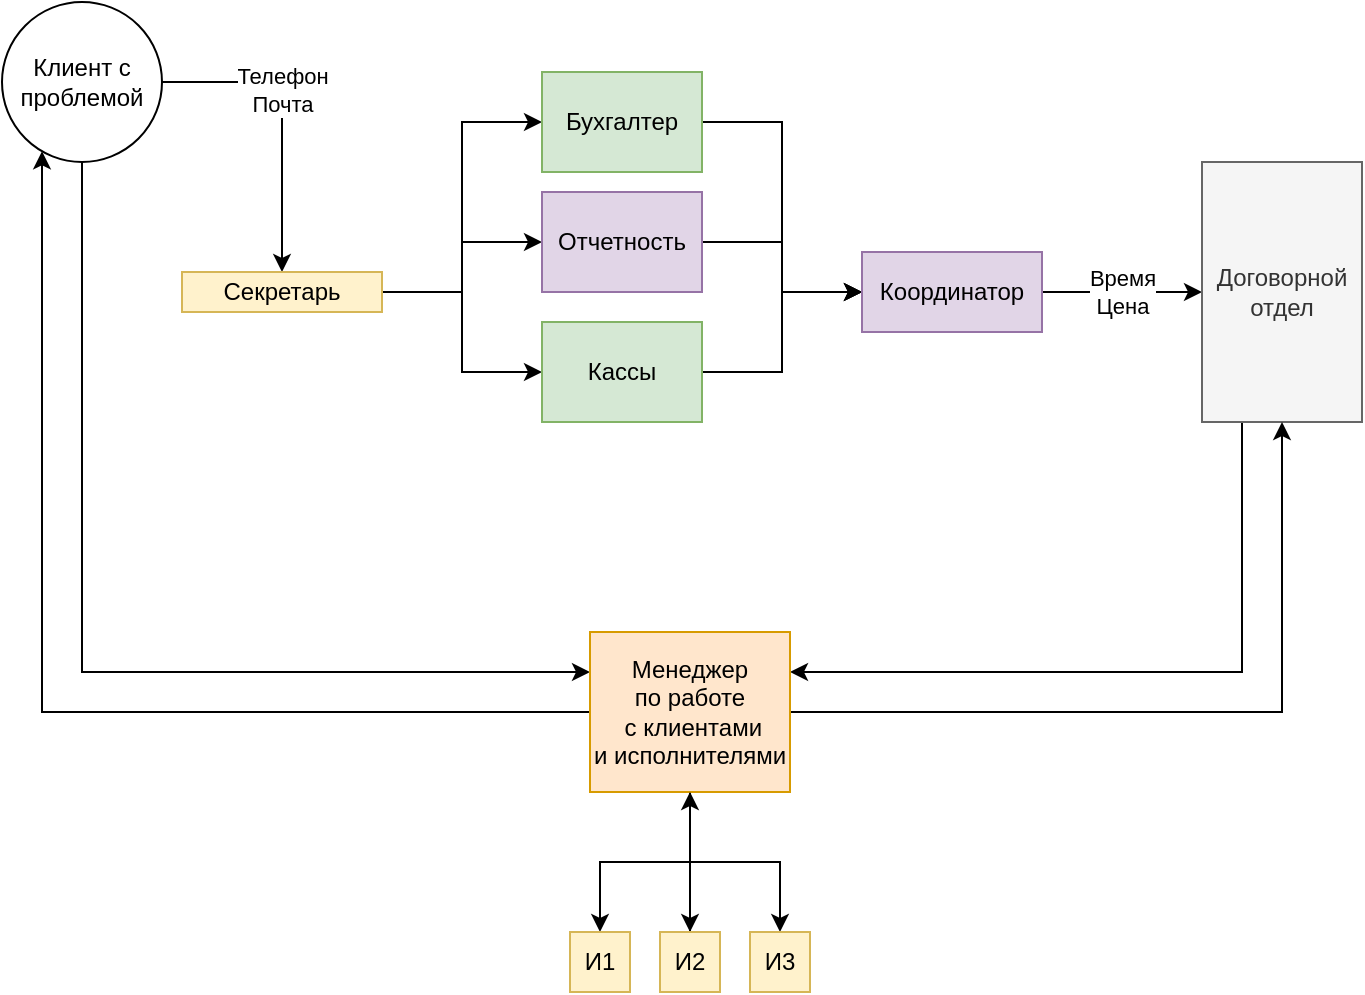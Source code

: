 <mxfile version="13.7.9" type="device"><diagram id="eOhMnvOcy01ZCLRW2xiJ" name="Page-1"><mxGraphModel dx="946" dy="703" grid="1" gridSize="10" guides="1" tooltips="1" connect="1" arrows="1" fold="1" page="1" pageScale="1" pageWidth="827" pageHeight="1169" math="0" shadow="0"><root><mxCell id="0"/><mxCell id="1" parent="0"/><mxCell id="x-leWIJpGAGxJJr68aBR-3" style="edgeStyle=orthogonalEdgeStyle;rounded=0;orthogonalLoop=1;jettySize=auto;html=1;entryX=0.5;entryY=0;entryDx=0;entryDy=0;" parent="1" source="x-leWIJpGAGxJJr68aBR-1" target="x-leWIJpGAGxJJr68aBR-2" edge="1"><mxGeometry relative="1" as="geometry"><Array as="points"><mxPoint x="210" y="135"/><mxPoint x="210" y="135"/></Array></mxGeometry></mxCell><mxCell id="x-leWIJpGAGxJJr68aBR-4" value="Телефон&lt;br&gt;Почта" style="edgeLabel;html=1;align=center;verticalAlign=middle;resizable=0;points=[];" parent="x-leWIJpGAGxJJr68aBR-3" vertex="1" connectable="0"><mxGeometry x="-0.22" y="3" relative="1" as="geometry"><mxPoint x="-3" y="3" as="offset"/></mxGeometry></mxCell><mxCell id="x-leWIJpGAGxJJr68aBR-22" style="edgeStyle=orthogonalEdgeStyle;rounded=0;orthogonalLoop=1;jettySize=auto;html=1;entryX=0;entryY=0.25;entryDx=0;entryDy=0;exitX=1;exitY=1;exitDx=0;exitDy=0;" parent="1" source="x-leWIJpGAGxJJr68aBR-1" target="x-leWIJpGAGxJJr68aBR-21" edge="1"><mxGeometry relative="1" as="geometry"><Array as="points"><mxPoint x="110" y="118"/><mxPoint x="110" y="385"/></Array></mxGeometry></mxCell><mxCell id="x-leWIJpGAGxJJr68aBR-1" value="Клиент с проблемой" style="ellipse;whiteSpace=wrap;html=1;aspect=fixed;" parent="1" vertex="1"><mxGeometry x="70" y="50" width="80" height="80" as="geometry"/></mxCell><mxCell id="x-leWIJpGAGxJJr68aBR-9" style="edgeStyle=orthogonalEdgeStyle;rounded=0;orthogonalLoop=1;jettySize=auto;html=1;entryX=0;entryY=0.5;entryDx=0;entryDy=0;" parent="1" source="x-leWIJpGAGxJJr68aBR-2" target="x-leWIJpGAGxJJr68aBR-5" edge="1"><mxGeometry relative="1" as="geometry"/></mxCell><mxCell id="x-leWIJpGAGxJJr68aBR-10" style="edgeStyle=orthogonalEdgeStyle;rounded=0;orthogonalLoop=1;jettySize=auto;html=1;entryX=0;entryY=0.5;entryDx=0;entryDy=0;" parent="1" source="x-leWIJpGAGxJJr68aBR-2" target="x-leWIJpGAGxJJr68aBR-6" edge="1"><mxGeometry relative="1" as="geometry"/></mxCell><mxCell id="x-leWIJpGAGxJJr68aBR-12" style="edgeStyle=orthogonalEdgeStyle;rounded=0;orthogonalLoop=1;jettySize=auto;html=1;entryX=0;entryY=0.5;entryDx=0;entryDy=0;" parent="1" source="x-leWIJpGAGxJJr68aBR-2" target="x-leWIJpGAGxJJr68aBR-8" edge="1"><mxGeometry relative="1" as="geometry"/></mxCell><mxCell id="x-leWIJpGAGxJJr68aBR-2" value="Секретарь" style="rounded=0;whiteSpace=wrap;html=1;fillColor=#fff2cc;strokeColor=#d6b656;" parent="1" vertex="1"><mxGeometry x="160" y="185" width="100" height="20" as="geometry"/></mxCell><mxCell id="x-leWIJpGAGxJJr68aBR-14" style="edgeStyle=orthogonalEdgeStyle;rounded=0;orthogonalLoop=1;jettySize=auto;html=1;entryX=0;entryY=0.5;entryDx=0;entryDy=0;" parent="1" source="x-leWIJpGAGxJJr68aBR-5" target="x-leWIJpGAGxJJr68aBR-13" edge="1"><mxGeometry relative="1" as="geometry"/></mxCell><mxCell id="x-leWIJpGAGxJJr68aBR-5" value="Бухгалтер" style="rounded=0;whiteSpace=wrap;html=1;fillColor=#d5e8d4;strokeColor=#82b366;" parent="1" vertex="1"><mxGeometry x="340" y="85" width="80" height="50" as="geometry"/></mxCell><mxCell id="x-leWIJpGAGxJJr68aBR-15" style="edgeStyle=orthogonalEdgeStyle;rounded=0;orthogonalLoop=1;jettySize=auto;html=1;entryX=0;entryY=0.5;entryDx=0;entryDy=0;" parent="1" source="x-leWIJpGAGxJJr68aBR-6" target="x-leWIJpGAGxJJr68aBR-13" edge="1"><mxGeometry relative="1" as="geometry"><mxPoint x="500" y="185" as="targetPoint"/></mxGeometry></mxCell><mxCell id="x-leWIJpGAGxJJr68aBR-6" value="Отчетность" style="rounded=0;whiteSpace=wrap;html=1;fillColor=#e1d5e7;strokeColor=#9673a6;" parent="1" vertex="1"><mxGeometry x="340" y="145" width="80" height="50" as="geometry"/></mxCell><mxCell id="x-leWIJpGAGxJJr68aBR-17" style="edgeStyle=orthogonalEdgeStyle;rounded=0;orthogonalLoop=1;jettySize=auto;html=1;entryX=0;entryY=0.5;entryDx=0;entryDy=0;" parent="1" source="x-leWIJpGAGxJJr68aBR-8" target="x-leWIJpGAGxJJr68aBR-13" edge="1"><mxGeometry relative="1" as="geometry"/></mxCell><mxCell id="x-leWIJpGAGxJJr68aBR-8" value="Кассы" style="rounded=0;whiteSpace=wrap;html=1;fillColor=#d5e8d4;strokeColor=#82b366;" parent="1" vertex="1"><mxGeometry x="340" y="210" width="80" height="50" as="geometry"/></mxCell><mxCell id="x-leWIJpGAGxJJr68aBR-19" style="edgeStyle=orthogonalEdgeStyle;rounded=0;orthogonalLoop=1;jettySize=auto;html=1;entryX=0;entryY=0.5;entryDx=0;entryDy=0;" parent="1" source="x-leWIJpGAGxJJr68aBR-13" target="x-leWIJpGAGxJJr68aBR-18" edge="1"><mxGeometry relative="1" as="geometry"/></mxCell><mxCell id="x-leWIJpGAGxJJr68aBR-20" value="Время&lt;br&gt;Цена" style="edgeLabel;html=1;align=center;verticalAlign=middle;resizable=0;points=[];" parent="x-leWIJpGAGxJJr68aBR-19" vertex="1" connectable="0"><mxGeometry x="-0.569" y="1" relative="1" as="geometry"><mxPoint x="22.86" y="1" as="offset"/></mxGeometry></mxCell><mxCell id="x-leWIJpGAGxJJr68aBR-13" value="Координатор" style="rounded=0;whiteSpace=wrap;html=1;fillColor=#e1d5e7;strokeColor=#9673a6;" parent="1" vertex="1"><mxGeometry x="500" y="175" width="90" height="40" as="geometry"/></mxCell><mxCell id="x-leWIJpGAGxJJr68aBR-25" style="edgeStyle=orthogonalEdgeStyle;rounded=0;orthogonalLoop=1;jettySize=auto;html=1;entryX=1;entryY=0.25;entryDx=0;entryDy=0;" parent="1" source="x-leWIJpGAGxJJr68aBR-18" target="x-leWIJpGAGxJJr68aBR-21" edge="1"><mxGeometry relative="1" as="geometry"><Array as="points"><mxPoint x="690" y="385"/></Array></mxGeometry></mxCell><mxCell id="x-leWIJpGAGxJJr68aBR-18" value="Договорной &lt;br&gt;отдел" style="rounded=0;whiteSpace=wrap;html=1;fillColor=#f5f5f5;strokeColor=#666666;fontColor=#333333;" parent="1" vertex="1"><mxGeometry x="670" y="130" width="80" height="130" as="geometry"/></mxCell><mxCell id="x-leWIJpGAGxJJr68aBR-24" style="edgeStyle=orthogonalEdgeStyle;rounded=0;orthogonalLoop=1;jettySize=auto;html=1;entryX=0.25;entryY=0.933;entryDx=0;entryDy=0;entryPerimeter=0;" parent="1" source="x-leWIJpGAGxJJr68aBR-21" target="x-leWIJpGAGxJJr68aBR-1" edge="1"><mxGeometry relative="1" as="geometry"><mxPoint x="90" y="125" as="targetPoint"/></mxGeometry></mxCell><mxCell id="x-leWIJpGAGxJJr68aBR-27" style="edgeStyle=orthogonalEdgeStyle;rounded=0;orthogonalLoop=1;jettySize=auto;html=1;" parent="1" source="x-leWIJpGAGxJJr68aBR-21" target="x-leWIJpGAGxJJr68aBR-18" edge="1"><mxGeometry relative="1" as="geometry"/></mxCell><mxCell id="x-leWIJpGAGxJJr68aBR-33" style="edgeStyle=orthogonalEdgeStyle;rounded=0;orthogonalLoop=1;jettySize=auto;html=1;entryX=0.5;entryY=0;entryDx=0;entryDy=0;" parent="1" source="x-leWIJpGAGxJJr68aBR-21" target="x-leWIJpGAGxJJr68aBR-29" edge="1"><mxGeometry relative="1" as="geometry"/></mxCell><mxCell id="x-leWIJpGAGxJJr68aBR-34" style="edgeStyle=orthogonalEdgeStyle;rounded=0;orthogonalLoop=1;jettySize=auto;html=1;entryX=0.5;entryY=0;entryDx=0;entryDy=0;" parent="1" source="x-leWIJpGAGxJJr68aBR-21" target="x-leWIJpGAGxJJr68aBR-28" edge="1"><mxGeometry relative="1" as="geometry"/></mxCell><mxCell id="x-leWIJpGAGxJJr68aBR-35" style="edgeStyle=orthogonalEdgeStyle;rounded=0;orthogonalLoop=1;jettySize=auto;html=1;entryX=0.5;entryY=0;entryDx=0;entryDy=0;" parent="1" source="x-leWIJpGAGxJJr68aBR-21" target="x-leWIJpGAGxJJr68aBR-30" edge="1"><mxGeometry relative="1" as="geometry"/></mxCell><mxCell id="x-leWIJpGAGxJJr68aBR-21" value="Менеджер&lt;br&gt;по работе&lt;br&gt;&amp;nbsp;с клиентами &lt;br&gt;и исполнителями" style="rounded=0;whiteSpace=wrap;html=1;fillColor=#ffe6cc;strokeColor=#d79b00;" parent="1" vertex="1"><mxGeometry x="364" y="365" width="100" height="80" as="geometry"/></mxCell><mxCell id="x-leWIJpGAGxJJr68aBR-28" value="И1" style="rounded=0;whiteSpace=wrap;html=1;fillColor=#fff2cc;strokeColor=#d6b656;" parent="1" vertex="1"><mxGeometry x="354" y="515" width="30" height="30" as="geometry"/></mxCell><mxCell id="x-leWIJpGAGxJJr68aBR-36" style="edgeStyle=orthogonalEdgeStyle;rounded=0;orthogonalLoop=1;jettySize=auto;html=1;" parent="1" source="x-leWIJpGAGxJJr68aBR-29" edge="1"><mxGeometry relative="1" as="geometry"><mxPoint x="414" y="445" as="targetPoint"/></mxGeometry></mxCell><mxCell id="x-leWIJpGAGxJJr68aBR-29" value="И2" style="rounded=0;whiteSpace=wrap;html=1;fillColor=#fff2cc;strokeColor=#d6b656;" parent="1" vertex="1"><mxGeometry x="399" y="515" width="30" height="30" as="geometry"/></mxCell><mxCell id="x-leWIJpGAGxJJr68aBR-30" value="И3" style="rounded=0;whiteSpace=wrap;html=1;fillColor=#fff2cc;strokeColor=#d6b656;" parent="1" vertex="1"><mxGeometry x="444" y="515" width="30" height="30" as="geometry"/></mxCell></root></mxGraphModel></diagram></mxfile>